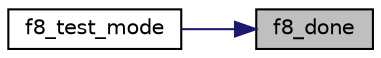 digraph "f8_done"
{
 // LATEX_PDF_SIZE
  edge [fontname="Helvetica",fontsize="10",labelfontname="Helvetica",labelfontsize="10"];
  node [fontname="Helvetica",fontsize="10",shape=record];
  rankdir="RL";
  Node2 [label="f8_done",height=0.2,width=0.4,color="black", fillcolor="grey75", style="filled", fontcolor="black",tooltip="Terminate the chain."];
  Node2 -> Node3 [dir="back",color="midnightblue",fontsize="10",style="solid",fontname="Helvetica"];
  Node3 [label="f8_test_mode",height=0.2,width=0.4,color="black", fillcolor="white", style="filled",URL="$f8__test__mode_8c.html#ad65a1bfd03de46011299df002fd60d33",tooltip=" "];
}
